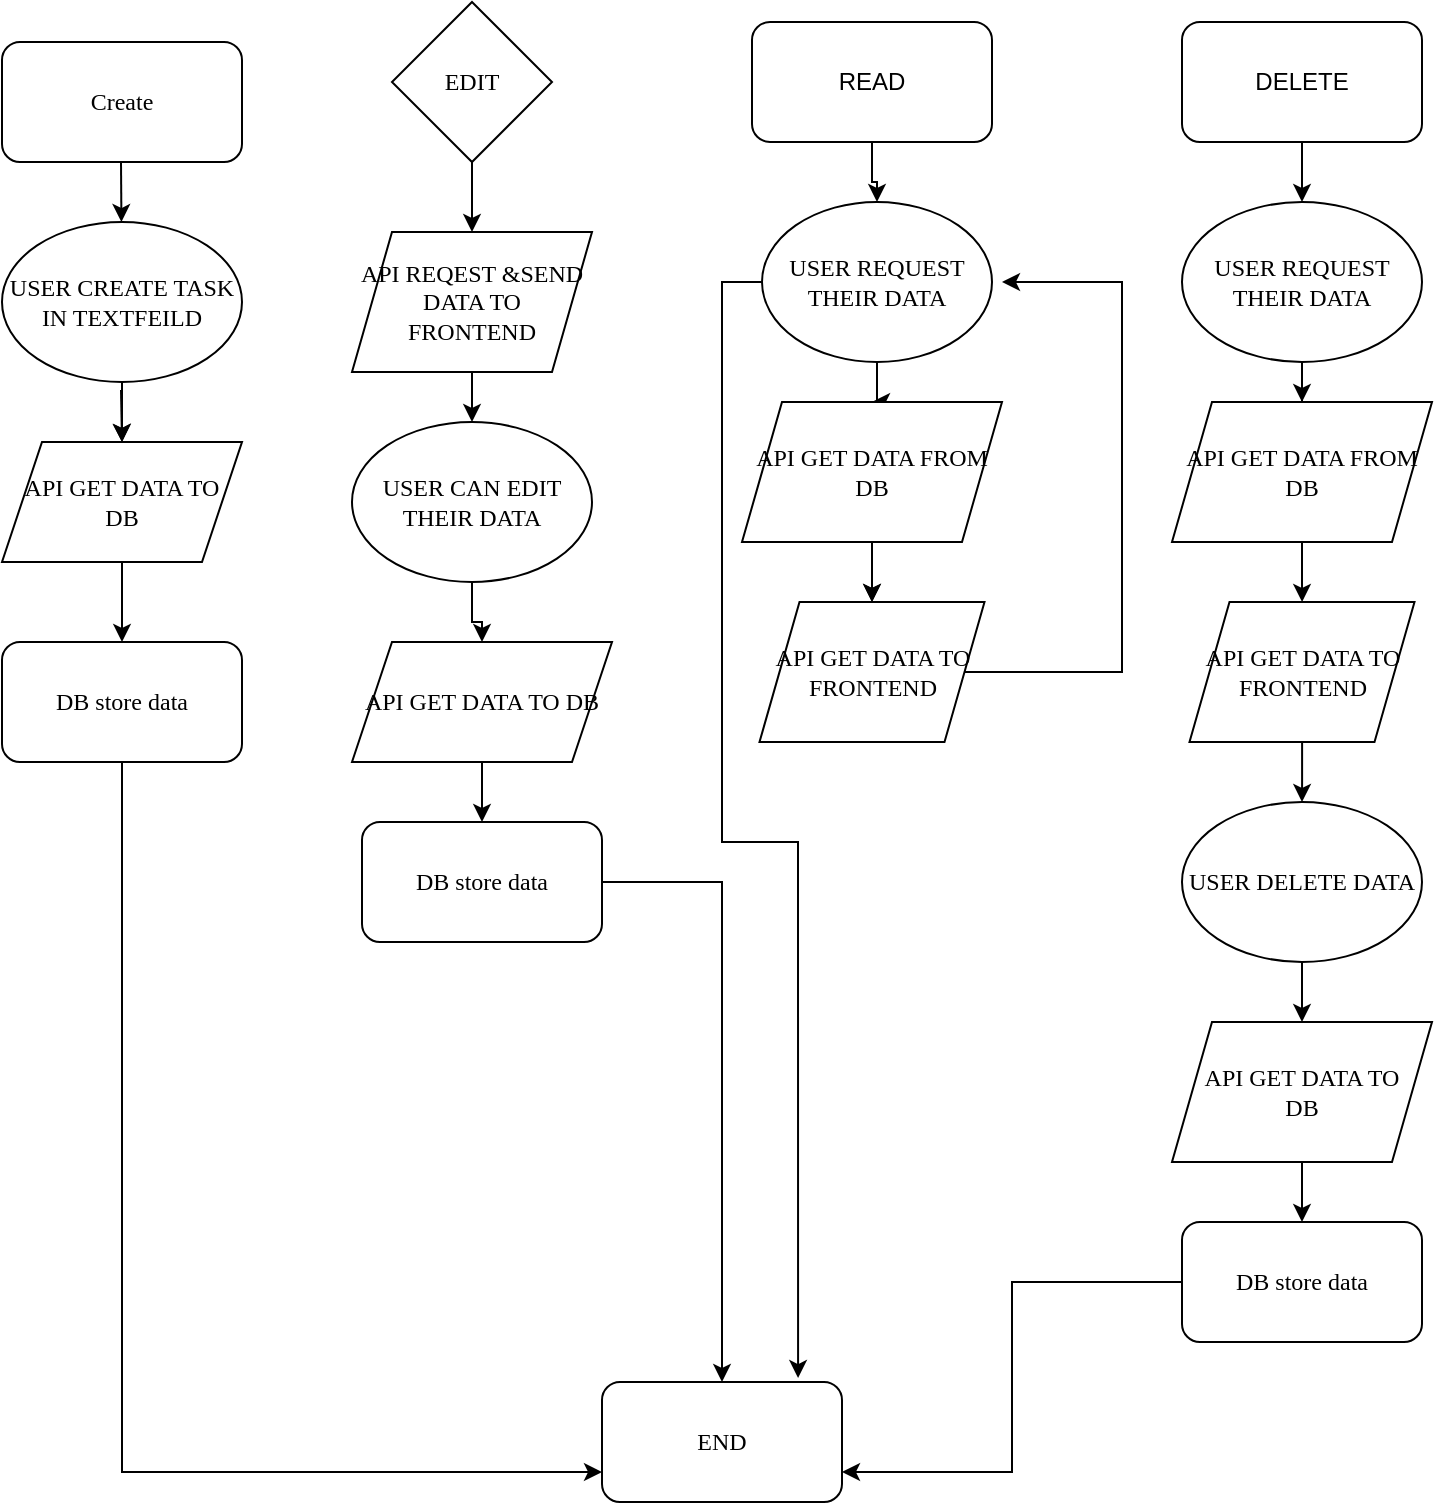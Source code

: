 <mxfile version="20.8.1" type="github"><diagram id="c8nQ24KWdyUHY_Pyvcy-" name="Page-1"><mxGraphModel dx="794" dy="462" grid="1" gridSize="10" guides="1" tooltips="1" connect="1" arrows="1" fold="1" page="1" pageScale="1" pageWidth="850" pageHeight="1100" math="0" shadow="0"><root><mxCell id="0"/><mxCell id="1" parent="0"/><mxCell id="5ch3BuvXPacQ8BSMFHwB-1" value="Create" style="rounded=1;whiteSpace=wrap;html=1;fontFamily=Tahoma;" vertex="1" parent="1"><mxGeometry x="80" y="40" width="120" height="60" as="geometry"/></mxCell><mxCell id="5ch3BuvXPacQ8BSMFHwB-49" value="" style="edgeStyle=orthogonalEdgeStyle;rounded=0;orthogonalLoop=1;jettySize=auto;html=1;fontFamily=Tahoma;" edge="1" parent="1" source="5ch3BuvXPacQ8BSMFHwB-3" target="5ch3BuvXPacQ8BSMFHwB-48"><mxGeometry relative="1" as="geometry"/></mxCell><mxCell id="5ch3BuvXPacQ8BSMFHwB-3" value="READ" style="rounded=1;whiteSpace=wrap;html=1;" vertex="1" parent="1"><mxGeometry x="455" y="30" width="120" height="60" as="geometry"/></mxCell><mxCell id="5ch3BuvXPacQ8BSMFHwB-74" value="" style="edgeStyle=orthogonalEdgeStyle;rounded=0;orthogonalLoop=1;jettySize=auto;html=1;fontFamily=Tahoma;" edge="1" parent="1" source="5ch3BuvXPacQ8BSMFHwB-4" target="5ch3BuvXPacQ8BSMFHwB-73"><mxGeometry relative="1" as="geometry"/></mxCell><mxCell id="5ch3BuvXPacQ8BSMFHwB-4" value="DELETE" style="rounded=1;whiteSpace=wrap;html=1;" vertex="1" parent="1"><mxGeometry x="670" y="30" width="120" height="60" as="geometry"/></mxCell><mxCell id="5ch3BuvXPacQ8BSMFHwB-7" value="" style="endArrow=classic;html=1;rounded=0;fontFamily=Tahoma;" edge="1" parent="1" target="5ch3BuvXPacQ8BSMFHwB-8"><mxGeometry x="-0.68" y="56" width="50" height="50" relative="1" as="geometry"><mxPoint x="139.5" y="100" as="sourcePoint"/><mxPoint x="139.5" y="150" as="targetPoint"/><mxPoint as="offset"/></mxGeometry></mxCell><mxCell id="5ch3BuvXPacQ8BSMFHwB-12" value="" style="edgeStyle=orthogonalEdgeStyle;rounded=0;orthogonalLoop=1;jettySize=auto;html=1;fontFamily=Tahoma;" edge="1" parent="1" source="5ch3BuvXPacQ8BSMFHwB-8"><mxGeometry relative="1" as="geometry"><mxPoint x="140" y="240" as="targetPoint"/></mxGeometry></mxCell><mxCell id="5ch3BuvXPacQ8BSMFHwB-8" value="USER CREATE TASK IN TEXTFEILD" style="ellipse;whiteSpace=wrap;html=1;fontFamily=Tahoma;" vertex="1" parent="1"><mxGeometry x="80" y="130" width="120" height="80" as="geometry"/></mxCell><mxCell id="5ch3BuvXPacQ8BSMFHwB-9" value="" style="endArrow=classic;html=1;rounded=0;fontFamily=Tahoma;" edge="1" parent="1"><mxGeometry x="-0.68" y="56" width="50" height="50" relative="1" as="geometry"><mxPoint x="139.5" y="214" as="sourcePoint"/><mxPoint x="140" y="240" as="targetPoint"/><mxPoint as="offset"/></mxGeometry></mxCell><mxCell id="5ch3BuvXPacQ8BSMFHwB-33" value="" style="edgeStyle=orthogonalEdgeStyle;rounded=0;orthogonalLoop=1;jettySize=auto;html=1;fontFamily=Tahoma;" edge="1" parent="1" source="5ch3BuvXPacQ8BSMFHwB-11" target="5ch3BuvXPacQ8BSMFHwB-18"><mxGeometry relative="1" as="geometry"/></mxCell><mxCell id="5ch3BuvXPacQ8BSMFHwB-11" value="API GET DATA TO&lt;br&gt;DB" style="shape=parallelogram;perimeter=parallelogramPerimeter;whiteSpace=wrap;html=1;fixedSize=1;fontFamily=Tahoma;" vertex="1" parent="1"><mxGeometry x="80" y="240" width="120" height="60" as="geometry"/></mxCell><mxCell id="5ch3BuvXPacQ8BSMFHwB-88" style="edgeStyle=orthogonalEdgeStyle;rounded=0;orthogonalLoop=1;jettySize=auto;html=1;fontFamily=Tahoma;entryX=0;entryY=0.75;entryDx=0;entryDy=0;" edge="1" parent="1" source="5ch3BuvXPacQ8BSMFHwB-18" target="5ch3BuvXPacQ8BSMFHwB-87"><mxGeometry relative="1" as="geometry"><mxPoint x="140" y="760" as="targetPoint"/><Array as="points"><mxPoint x="140" y="755"/></Array></mxGeometry></mxCell><mxCell id="5ch3BuvXPacQ8BSMFHwB-18" value="DB store data" style="rounded=1;whiteSpace=wrap;html=1;fontFamily=Tahoma;" vertex="1" parent="1"><mxGeometry x="80" y="340" width="120" height="60" as="geometry"/></mxCell><mxCell id="5ch3BuvXPacQ8BSMFHwB-76" value="" style="edgeStyle=orthogonalEdgeStyle;rounded=0;orthogonalLoop=1;jettySize=auto;html=1;fontFamily=Tahoma;" edge="1" parent="1" source="5ch3BuvXPacQ8BSMFHwB-19" target="5ch3BuvXPacQ8BSMFHwB-27"><mxGeometry relative="1" as="geometry"/></mxCell><mxCell id="5ch3BuvXPacQ8BSMFHwB-19" value="API REQEST &amp;amp;SEND DATA TO&lt;br&gt;FRONTEND" style="shape=parallelogram;perimeter=parallelogramPerimeter;whiteSpace=wrap;html=1;fixedSize=1;fontFamily=Tahoma;" vertex="1" parent="1"><mxGeometry x="255" y="135" width="120" height="70" as="geometry"/></mxCell><mxCell id="5ch3BuvXPacQ8BSMFHwB-71" value="" style="edgeStyle=orthogonalEdgeStyle;rounded=0;orthogonalLoop=1;jettySize=auto;html=1;fontFamily=Tahoma;" edge="1" parent="1" source="5ch3BuvXPacQ8BSMFHwB-27" target="5ch3BuvXPacQ8BSMFHwB-31"><mxGeometry relative="1" as="geometry"/></mxCell><mxCell id="5ch3BuvXPacQ8BSMFHwB-27" value="USER CAN EDIT THEIR DATA" style="ellipse;whiteSpace=wrap;html=1;fontFamily=Tahoma;" vertex="1" parent="1"><mxGeometry x="255" y="230" width="120" height="80" as="geometry"/></mxCell><mxCell id="5ch3BuvXPacQ8BSMFHwB-47" value="" style="edgeStyle=orthogonalEdgeStyle;rounded=0;orthogonalLoop=1;jettySize=auto;html=1;fontFamily=Tahoma;" edge="1" parent="1" source="5ch3BuvXPacQ8BSMFHwB-31" target="5ch3BuvXPacQ8BSMFHwB-41"><mxGeometry relative="1" as="geometry"/></mxCell><mxCell id="5ch3BuvXPacQ8BSMFHwB-31" value="API GET DATA TO DB&lt;br&gt;" style="shape=parallelogram;perimeter=parallelogramPerimeter;whiteSpace=wrap;html=1;fixedSize=1;fontFamily=Tahoma;" vertex="1" parent="1"><mxGeometry x="255" y="340" width="130" height="60" as="geometry"/></mxCell><mxCell id="5ch3BuvXPacQ8BSMFHwB-66" value="" style="edgeStyle=orthogonalEdgeStyle;rounded=0;orthogonalLoop=1;jettySize=auto;html=1;fontFamily=Tahoma;" edge="1" parent="1" source="5ch3BuvXPacQ8BSMFHwB-37" target="5ch3BuvXPacQ8BSMFHwB-19"><mxGeometry relative="1" as="geometry"/></mxCell><mxCell id="5ch3BuvXPacQ8BSMFHwB-37" value="EDIT" style="rhombus;whiteSpace=wrap;html=1;fontFamily=Tahoma;" vertex="1" parent="1"><mxGeometry x="275" y="20" width="80" height="80" as="geometry"/></mxCell><mxCell id="5ch3BuvXPacQ8BSMFHwB-90" style="edgeStyle=orthogonalEdgeStyle;rounded=0;orthogonalLoop=1;jettySize=auto;html=1;exitX=1;exitY=0.5;exitDx=0;exitDy=0;fontFamily=Tahoma;" edge="1" parent="1" source="5ch3BuvXPacQ8BSMFHwB-41" target="5ch3BuvXPacQ8BSMFHwB-87"><mxGeometry relative="1" as="geometry"/></mxCell><mxCell id="5ch3BuvXPacQ8BSMFHwB-41" value="DB store data" style="rounded=1;whiteSpace=wrap;html=1;fontFamily=Tahoma;" vertex="1" parent="1"><mxGeometry x="260" y="430" width="120" height="60" as="geometry"/></mxCell><mxCell id="5ch3BuvXPacQ8BSMFHwB-54" value="" style="edgeStyle=orthogonalEdgeStyle;rounded=0;orthogonalLoop=1;jettySize=auto;html=1;fontFamily=Tahoma;" edge="1" parent="1" source="5ch3BuvXPacQ8BSMFHwB-48" target="5ch3BuvXPacQ8BSMFHwB-53"><mxGeometry relative="1" as="geometry"/></mxCell><mxCell id="5ch3BuvXPacQ8BSMFHwB-92" style="edgeStyle=orthogonalEdgeStyle;rounded=0;orthogonalLoop=1;jettySize=auto;html=1;fontFamily=Tahoma;entryX=0.817;entryY=-0.033;entryDx=0;entryDy=0;entryPerimeter=0;" edge="1" parent="1" source="5ch3BuvXPacQ8BSMFHwB-48" target="5ch3BuvXPacQ8BSMFHwB-87"><mxGeometry relative="1" as="geometry"><mxPoint x="518" y="440" as="targetPoint"/><Array as="points"><mxPoint x="440" y="160"/><mxPoint x="440" y="440"/><mxPoint x="478" y="440"/></Array></mxGeometry></mxCell><mxCell id="5ch3BuvXPacQ8BSMFHwB-48" value="USER REQUEST THEIR DATA" style="ellipse;whiteSpace=wrap;html=1;fontFamily=Tahoma;" vertex="1" parent="1"><mxGeometry x="460" y="120" width="115" height="80" as="geometry"/></mxCell><mxCell id="5ch3BuvXPacQ8BSMFHwB-57" value="" style="edgeStyle=orthogonalEdgeStyle;rounded=0;orthogonalLoop=1;jettySize=auto;html=1;fontFamily=Tahoma;" edge="1" parent="1" source="5ch3BuvXPacQ8BSMFHwB-53"><mxGeometry relative="1" as="geometry"><mxPoint x="515" y="320" as="targetPoint"/></mxGeometry></mxCell><mxCell id="5ch3BuvXPacQ8BSMFHwB-58" value="" style="edgeStyle=orthogonalEdgeStyle;rounded=0;orthogonalLoop=1;jettySize=auto;html=1;fontFamily=Tahoma;" edge="1" parent="1" source="5ch3BuvXPacQ8BSMFHwB-53"><mxGeometry relative="1" as="geometry"><mxPoint x="515" y="320" as="targetPoint"/></mxGeometry></mxCell><mxCell id="5ch3BuvXPacQ8BSMFHwB-53" value="API GET DATA FROM DB" style="shape=parallelogram;perimeter=parallelogramPerimeter;whiteSpace=wrap;html=1;fixedSize=1;fontFamily=Tahoma;" vertex="1" parent="1"><mxGeometry x="450" y="220" width="130" height="70" as="geometry"/></mxCell><mxCell id="5ch3BuvXPacQ8BSMFHwB-62" value="" style="edgeStyle=orthogonalEdgeStyle;rounded=0;orthogonalLoop=1;jettySize=auto;html=1;fontFamily=Tahoma;" edge="1" parent="1" target="5ch3BuvXPacQ8BSMFHwB-61"><mxGeometry relative="1" as="geometry"><mxPoint x="515" y="380" as="sourcePoint"/></mxGeometry></mxCell><mxCell id="5ch3BuvXPacQ8BSMFHwB-68" value="" style="edgeStyle=orthogonalEdgeStyle;rounded=0;orthogonalLoop=1;jettySize=auto;html=1;fontFamily=Tahoma;" edge="1" parent="1" source="5ch3BuvXPacQ8BSMFHwB-61"><mxGeometry relative="1" as="geometry"><mxPoint x="580" y="160" as="targetPoint"/><Array as="points"><mxPoint x="640" y="355"/><mxPoint x="640" y="160"/></Array></mxGeometry></mxCell><mxCell id="5ch3BuvXPacQ8BSMFHwB-61" value="API GET DATA TO&lt;br&gt;FRONTEND" style="shape=parallelogram;perimeter=parallelogramPerimeter;whiteSpace=wrap;html=1;fixedSize=1;fontFamily=Tahoma;" vertex="1" parent="1"><mxGeometry x="458.75" y="320" width="112.5" height="70" as="geometry"/></mxCell><mxCell id="5ch3BuvXPacQ8BSMFHwB-77" value="" style="edgeStyle=orthogonalEdgeStyle;rounded=0;orthogonalLoop=1;jettySize=auto;html=1;fontFamily=Tahoma;" edge="1" parent="1" source="5ch3BuvXPacQ8BSMFHwB-73" target="5ch3BuvXPacQ8BSMFHwB-75"><mxGeometry relative="1" as="geometry"/></mxCell><mxCell id="5ch3BuvXPacQ8BSMFHwB-73" value="USER REQUEST THEIR DATA" style="ellipse;whiteSpace=wrap;html=1;fontFamily=Tahoma;" vertex="1" parent="1"><mxGeometry x="670" y="120" width="120" height="80" as="geometry"/></mxCell><mxCell id="5ch3BuvXPacQ8BSMFHwB-79" value="" style="edgeStyle=orthogonalEdgeStyle;rounded=0;orthogonalLoop=1;jettySize=auto;html=1;fontFamily=Tahoma;" edge="1" parent="1" source="5ch3BuvXPacQ8BSMFHwB-75" target="5ch3BuvXPacQ8BSMFHwB-78"><mxGeometry relative="1" as="geometry"/></mxCell><mxCell id="5ch3BuvXPacQ8BSMFHwB-75" value="API GET DATA FROM DB" style="shape=parallelogram;perimeter=parallelogramPerimeter;whiteSpace=wrap;html=1;fixedSize=1;fontFamily=Tahoma;" vertex="1" parent="1"><mxGeometry x="665" y="220" width="130" height="70" as="geometry"/></mxCell><mxCell id="5ch3BuvXPacQ8BSMFHwB-81" value="" style="edgeStyle=orthogonalEdgeStyle;rounded=0;orthogonalLoop=1;jettySize=auto;html=1;fontFamily=Tahoma;" edge="1" parent="1" source="5ch3BuvXPacQ8BSMFHwB-78" target="5ch3BuvXPacQ8BSMFHwB-80"><mxGeometry relative="1" as="geometry"/></mxCell><mxCell id="5ch3BuvXPacQ8BSMFHwB-78" value="API GET DATA TO&lt;br&gt;FRONTEND" style="shape=parallelogram;perimeter=parallelogramPerimeter;whiteSpace=wrap;html=1;fixedSize=1;fontFamily=Tahoma;" vertex="1" parent="1"><mxGeometry x="673.75" y="320" width="112.5" height="70" as="geometry"/></mxCell><mxCell id="5ch3BuvXPacQ8BSMFHwB-84" value="" style="edgeStyle=orthogonalEdgeStyle;rounded=0;orthogonalLoop=1;jettySize=auto;html=1;fontFamily=Tahoma;" edge="1" parent="1" source="5ch3BuvXPacQ8BSMFHwB-80" target="5ch3BuvXPacQ8BSMFHwB-83"><mxGeometry relative="1" as="geometry"/></mxCell><mxCell id="5ch3BuvXPacQ8BSMFHwB-80" value="USER DELETE DATA" style="ellipse;whiteSpace=wrap;html=1;fontFamily=Tahoma;" vertex="1" parent="1"><mxGeometry x="670" y="420" width="120" height="80" as="geometry"/></mxCell><mxCell id="5ch3BuvXPacQ8BSMFHwB-86" value="" style="edgeStyle=orthogonalEdgeStyle;rounded=0;orthogonalLoop=1;jettySize=auto;html=1;fontFamily=Tahoma;" edge="1" parent="1" source="5ch3BuvXPacQ8BSMFHwB-83" target="5ch3BuvXPacQ8BSMFHwB-85"><mxGeometry relative="1" as="geometry"/></mxCell><mxCell id="5ch3BuvXPacQ8BSMFHwB-83" value="API GET DATA TO &lt;br&gt;DB" style="shape=parallelogram;perimeter=parallelogramPerimeter;whiteSpace=wrap;html=1;fixedSize=1;fontFamily=Tahoma;" vertex="1" parent="1"><mxGeometry x="665" y="530" width="130" height="70" as="geometry"/></mxCell><mxCell id="5ch3BuvXPacQ8BSMFHwB-93" style="edgeStyle=orthogonalEdgeStyle;rounded=0;orthogonalLoop=1;jettySize=auto;html=1;entryX=1;entryY=0.75;entryDx=0;entryDy=0;fontFamily=Tahoma;" edge="1" parent="1" source="5ch3BuvXPacQ8BSMFHwB-85" target="5ch3BuvXPacQ8BSMFHwB-87"><mxGeometry relative="1" as="geometry"/></mxCell><mxCell id="5ch3BuvXPacQ8BSMFHwB-85" value="DB store data" style="rounded=1;whiteSpace=wrap;html=1;fontFamily=Tahoma;" vertex="1" parent="1"><mxGeometry x="670" y="630" width="120" height="60" as="geometry"/></mxCell><mxCell id="5ch3BuvXPacQ8BSMFHwB-87" value="END" style="rounded=1;whiteSpace=wrap;html=1;fontFamily=Tahoma;" vertex="1" parent="1"><mxGeometry x="380" y="710" width="120" height="60" as="geometry"/></mxCell></root></mxGraphModel></diagram></mxfile>
